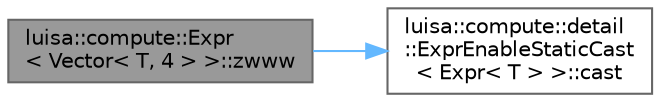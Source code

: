 digraph "luisa::compute::Expr&lt; Vector&lt; T, 4 &gt; &gt;::zwww"
{
 // LATEX_PDF_SIZE
  bgcolor="transparent";
  edge [fontname=Helvetica,fontsize=10,labelfontname=Helvetica,labelfontsize=10];
  node [fontname=Helvetica,fontsize=10,shape=box,height=0.2,width=0.4];
  rankdir="LR";
  Node1 [id="Node000001",label="luisa::compute::Expr\l\< Vector\< T, 4 \> \>::zwww",height=0.2,width=0.4,color="gray40", fillcolor="grey60", style="filled", fontcolor="black",tooltip=" "];
  Node1 -> Node2 [id="edge2_Node000001_Node000002",color="steelblue1",style="solid",tooltip=" "];
  Node2 [id="Node000002",label="luisa::compute::detail\l::ExprEnableStaticCast\l\< Expr\< T \> \>::cast",height=0.2,width=0.4,color="grey40", fillcolor="white", style="filled",URL="$structluisa_1_1compute_1_1detail_1_1_expr_enable_static_cast.html#ac3e5a86f6edbe2385be857fe4ded2179",tooltip=" "];
}
